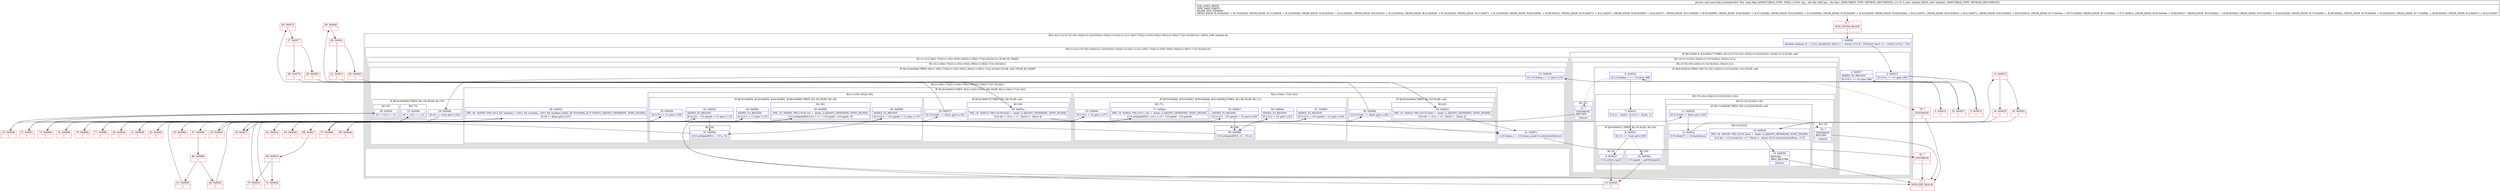 digraph "CFG formain.Map.runSeek(Ldm\/Npc;Z)V" {
subgraph cluster_Region_1770312012 {
label = "R(2:1|(2:(1:(2:(3:7|(1:9)(1:20)|(2:(3:12|15|16)|(1:19)))|(1:21)))|(1:(1:(3:(1:26)(1:75)|(2:(1:33)(1:50)|(1:39))(2:(1:56)(1:71)|(1:62))|41))))) | DECL_VAR: boolean bb\l";
node [shape=record,color=blue];
Node_1 [shape=record,label="{1\:\ 0x0000|lboolean boolean r0 = r10.b_checklshort short r1 = (short) (r10.ix * 20)lshort short r2 = (short) (r10.iy * 20)l}"];
subgraph cluster_Region_563761754 {
label = "R(2:(1:(2:(3:7|(1:9)(1:20)|(2:(3:12|15|16)|(1:19)))|(1:21)))|(1:(1:(3:(1:26)(1:75)|(2:(1:33)(1:50)|(1:39))(2:(1:56)(1:71)|(1:62))|41))))";
node [shape=record,color=blue];
subgraph cluster_IfRegion_693975284 {
label = "IF [B:2:0x0013, B:4:0x0017] THEN: R(1:(2:(3:7|(1:9)(1:20)|(2:(3:12|15|16)|(1:19)))|(1:21))) ELSE: null";
node [shape=record,color=blue];
Node_2 [shape=record,label="{2\:\ 0x0013|lif (r10.x == r1) goto L84l}"];
Node_4 [shape=record,label="{4\:\ 0x0017|ADDED_TO_REGION\l|lif (r10.y == r2) goto L86l}"];
subgraph cluster_Region_1587783858 {
label = "R(1:(2:(3:7|(1:9)(1:20)|(2:(3:12|15|16)|(1:19)))|(1:21)))";
node [shape=record,color=blue];
subgraph cluster_Region_2041013033 {
label = "R(2:(3:7|(1:9)(1:20)|(2:(3:12|15|16)|(1:19)))|(1:21))";
node [shape=record,color=blue];
subgraph cluster_IfRegion_1485301796 {
label = "IF [B:6:0x001b] THEN: R(3:7|(1:9)(1:20)|(2:(3:12|15|16)|(1:19))) ELSE: null";
node [shape=record,color=blue];
Node_6 [shape=record,label="{6\:\ 0x001b|lif (r10.frame_c == (\-1)) goto L88l}"];
subgraph cluster_Region_737966572 {
label = "R(3:7|(1:9)(1:20)|(2:(3:12|15|16)|(1:19)))";
node [shape=record,color=blue];
Node_7 [shape=record,label="{7\:\ 0x001d|lr10.iy = (byte) \-1lr10.ix = (byte) \-1l}"];
subgraph cluster_IfRegion_1759097369 {
label = "IF [B:8:0x0021] THEN: R(1:9) ELSE: R(1:20)";
node [shape=record,color=blue];
Node_8 [shape=record,label="{8\:\ 0x0021|lif (r11 == true) goto L90l}"];
subgraph cluster_Region_715467264 {
label = "R(1:9)";
node [shape=record,color=blue];
Node_9 [shape=record,label="{9\:\ 0x0023|lr10.setIxIy_npc()l}"];
}
subgraph cluster_Region_1300509112 {
label = "R(1:20)";
node [shape=record,color=blue];
Node_20 [shape=record,label="{20\:\ 0x003e|lr10.speed = getMySpeed()l}"];
}
}
subgraph cluster_Region_100602621 {
label = "R(2:(3:12|15|16)|(1:19))";
node [shape=record,color=blue];
subgraph cluster_IfRegion_538124577 {
label = "IF [B:11:0x0028] THEN: R(3:12|15|16) ELSE: null";
node [shape=record,color=blue];
Node_11 [shape=record,label="{11\:\ 0x0028|lif (r10.bdir != false) goto L93l}"];
subgraph cluster_Region_593881609 {
label = "R(3:12|15|16)";
node [shape=record,color=blue];
Node_12 [shape=record,label="{12\:\ 0x002a|lr10.other[7] = r10.lastActionl}"];
Node_15 [shape=record,label="{15\:\ 0x0036|PHI: r3l  0x0036: PHI (r3v52 byte) =  binds: [] A[DONT_GENERATE, DONT_INLINE]\l|lr10.dir = r10.lastAction \< 0 ? (byte) 4 : (byte) 3lr10.setLastAction(false, 127)l}"];
Node_16 [shape=record,label="{16\:\ 0x003d|RETURN\lORIG_RETURN\l|lreturnl}"];
}
}
subgraph cluster_Region_1325405740 {
label = "R(1:19)";
node [shape=record,color=blue];
Node_19 [shape=record,label="{19\:\ ?|SYNTHETIC\lRETURN\l|lreturnl}"];
}
}
}
}
subgraph cluster_Region_848661963 {
label = "R(1:21)";
node [shape=record,color=blue];
Node_21 [shape=record,label="{21\:\ ?|SYNTHETIC\lRETURN\l|lreturnl}"];
}
}
}
}
subgraph cluster_Region_196520081 {
label = "R(1:(1:(3:(1:26)(1:75)|(2:(1:33)(1:50)|(1:39))(2:(1:56)(1:71)|(1:62))|41))) | ELSE_IF_CHAIN\l";
node [shape=record,color=blue];
subgraph cluster_Region_126824012 {
label = "R(1:(3:(1:26)(1:75)|(2:(1:33)(1:50)|(1:39))(2:(1:56)(1:71)|(1:62))|41))";
node [shape=record,color=blue];
subgraph cluster_IfRegion_1215429095 {
label = "IF [B:23:0x0049] THEN: R(3:(1:26)(1:75)|(2:(1:33)(1:50)|(1:39))(2:(1:56)(1:71)|(1:62))|41) ELSE: null | ELSE_IF_CHAIN\l";
node [shape=record,color=blue];
Node_23 [shape=record,label="{23\:\ 0x0049|lif (r10.frame_c \< 1) goto L102l}"];
subgraph cluster_Region_1452592887 {
label = "R(3:(1:26)(1:75)|(2:(1:33)(1:50)|(1:39))(2:(1:56)(1:71)|(1:62))|41)";
node [shape=record,color=blue];
subgraph cluster_IfRegion_925759529 {
label = "IF [B:24:0x004b] THEN: R(1:26) ELSE: R(1:75)";
node [shape=record,color=blue];
Node_24 [shape=record,label="{24\:\ 0x004b|lif (r0 == true) goto L103l}"];
subgraph cluster_Region_1977065155 {
label = "R(1:26)";
node [shape=record,color=blue];
Node_26 [shape=record,label="{26\:\ 0x004f|lr0 = r10.x != r1l}"];
}
subgraph cluster_Region_1626452372 {
label = "R(1:75)";
node [shape=record,color=blue];
Node_75 [shape=record,label="{75\:\ 0x0088|lr0 = r10.y == r2l}"];
}
}
subgraph cluster_IfRegion_1750599316 {
label = "IF [B:28:0x0052] THEN: R(2:(1:33)(1:50)|(1:39)) ELSE: R(2:(1:56)(1:71)|(1:62))";
node [shape=record,color=blue];
Node_28 [shape=record,label="{28\:\ 0x0052|PHI: r0l  0x0052: PHI (r0v3 'bb' boolean) = (r0v2 'bb' boolean), (r0v5 'bb' boolean) binds: [B:76:0x008a, B:27:0x0051] A[DONT_GENERATE, DONT_INLINE]\l|lif (r0 != false) goto L107l}"];
subgraph cluster_Region_375105693 {
label = "R(2:(1:33)(1:50)|(1:39))";
node [shape=record,color=blue];
subgraph cluster_IfRegion_982925188 {
label = "IF [B:30:0x0056, B:32:0x005d, B:44:0x0061, B:46:0x0068] THEN: R(1:33) ELSE: R(1:50)";
node [shape=record,color=blue];
Node_30 [shape=record,label="{30\:\ 0x0056|lif (r10.x \> r1) goto L109l}"];
Node_32 [shape=record,label="{32\:\ 0x005d|ADDED_TO_REGION\l|lif ((r10.x \- r10.speed) \< r1) goto L115l}"];
Node_44 [shape=record,label="{44\:\ 0x0061|ADDED_TO_REGION\l|lif (r10.x \< r1) goto L113l}"];
Node_46 [shape=record,label="{46\:\ 0x0068|ADDED_TO_REGION\l|lif ((r10.x + r10.speed) \> r1) goto L115l}"];
subgraph cluster_Region_1646425167 {
label = "R(1:33)";
node [shape=record,color=blue];
Node_33 [shape=record,label="{33\:\ 0x006a|lr10.setSpeedXY(r1 \- r10.x, 0)l}"];
}
subgraph cluster_Region_586705511 {
label = "R(1:50)";
node [shape=record,color=blue];
Node_50 [shape=record,label="{50\:\ 0x0095|PHI: r3l  0x0095: PHI (r3v30 int) =  binds: [] A[DONT_GENERATE, DONT_INLINE]\l|lr10.setSpeedXY(r10.x \> r1 ? \-r10.speed : r10.speed, 0)l}"];
}
}
subgraph cluster_IfRegion_1369625968 {
label = "IF [B:35:0x0073] THEN: R(1:39) ELSE: null";
node [shape=record,color=blue];
Node_35 [shape=record,label="{35\:\ 0x0073|lif (r10.bdir == false) goto L118l}"];
subgraph cluster_Region_1804654973 {
label = "R(1:39)";
node [shape=record,color=blue];
Node_39 [shape=record,label="{39\:\ 0x007a|PHI: r3l  0x007a: PHI (r3v38 byte) =  binds: [] A[DONT_GENERATE, DONT_INLINE]\l|lr10.dir = r10.x \> r1 ? (byte) 3 : (byte) 4l}"];
}
}
}
subgraph cluster_Region_556878533 {
label = "R(2:(1:56)(1:71)|(1:62))";
node [shape=record,color=blue];
subgraph cluster_IfRegion_293609929 {
label = "IF [B:53:0x00a0, B:55:0x00a7, B:65:0x00ab, B:67:0x00b2] THEN: R(1:56) ELSE: R(1:71)";
node [shape=record,color=blue];
Node_53 [shape=record,label="{53\:\ 0x00a0|lif (r10.y \> r2) goto L137l}"];
Node_55 [shape=record,label="{55\:\ 0x00a7|ADDED_TO_REGION\l|lif ((r10.y \- r10.speed) \< r2) goto L143l}"];
Node_65 [shape=record,label="{65\:\ 0x00ab|ADDED_TO_REGION\l|lif (r10.y \< r2) goto L141l}"];
Node_67 [shape=record,label="{67\:\ 0x00b2|ADDED_TO_REGION\l|lif ((r10.y + r10.speed) \> r2) goto L143l}"];
subgraph cluster_Region_1883953868 {
label = "R(1:56)";
node [shape=record,color=blue];
Node_56 [shape=record,label="{56\:\ 0x00b4|lr10.setSpeedXY(0, r2 \- r10.y)l}"];
}
subgraph cluster_Region_494714505 {
label = "R(1:71)";
node [shape=record,color=blue];
Node_71 [shape=record,label="{71\:\ 0x00ce|PHI: r3l  0x00ce: PHI (r3v11 int) =  binds: [] A[DONT_GENERATE, DONT_INLINE]\l|lr10.setSpeedXY(0, r10.y \> r2 ? \-r10.speed : r10.speed)l}"];
}
}
subgraph cluster_IfRegion_158696657 {
label = "IF [B:58:0x00bd] THEN: R(1:62) ELSE: null";
node [shape=record,color=blue];
Node_58 [shape=record,label="{58\:\ 0x00bd|lif (r10.bdir == false) goto L146l}"];
subgraph cluster_Region_1886179747 {
label = "R(1:62)";
node [shape=record,color=blue];
Node_62 [shape=record,label="{62\:\ 0x00c4|PHI: r3l  0x00c4: PHI (r3v19 byte) =  binds: [] A[DONT_GENERATE, DONT_INLINE]\l|lr10.dir = r10.y \> r2 ? (byte) 1 : (byte) 2l}"];
}
}
}
}
Node_41 [shape=record,label="{41\:\ 0x007c|lr10.frame_c = r10.frame_numlr10.setActionNo(true)l}"];
}
}
}
}
}
}
Node_0 [shape=record,color=red,label="{0\:\ ?|MTH_ENTER_BLOCK\l|l}"];
Node_3 [shape=record,color=red,label="{3\:\ 0x0015|l}"];
Node_5 [shape=record,color=red,label="{5\:\ 0x0019|l}"];
Node_10 [shape=record,color=red,label="{10\:\ 0x0026|l}"];
Node_13 [shape=record,color=red,label="{13\:\ 0x0033|l}"];
Node_14 [shape=record,color=red,label="{14\:\ 0x0035|l}"];
Node_17 [shape=record,color=red,label="{17\:\ ?|MTH_EXIT_BLOCK\l|l}"];
Node_18 [shape=record,color=red,label="{18\:\ 0x0045|l}"];
Node_22 [shape=record,color=red,label="{22\:\ 0x0047|l}"];
Node_25 [shape=record,color=red,label="{25\:\ 0x004d|l}"];
Node_27 [shape=record,color=red,label="{27\:\ 0x0051|l}"];
Node_29 [shape=record,color=red,label="{29\:\ 0x0054|l}"];
Node_31 [shape=record,color=red,label="{31\:\ 0x0058|l}"];
Node_34 [shape=record,color=red,label="{34\:\ 0x0071|l}"];
Node_36 [shape=record,color=red,label="{36\:\ 0x0075|l}"];
Node_37 [shape=record,color=red,label="{37\:\ 0x0077|l}"];
Node_38 [shape=record,color=red,label="{38\:\ 0x0079|l}"];
Node_40 [shape=record,color=red,label="{40\:\ 0x009c|l}"];
Node_42 [shape=record,color=red,label="{42\:\ ?|SYNTHETIC\l|l}"];
Node_43 [shape=record,color=red,label="{43\:\ 0x005f|l}"];
Node_45 [shape=record,color=red,label="{45\:\ 0x0063|l}"];
Node_47 [shape=record,color=red,label="{47\:\ 0x008e|l}"];
Node_48 [shape=record,color=red,label="{48\:\ 0x0090|l}"];
Node_49 [shape=record,color=red,label="{49\:\ 0x0092|l}"];
Node_51 [shape=record,color=red,label="{51\:\ 0x0099|l}"];
Node_52 [shape=record,color=red,label="{52\:\ 0x009e|l}"];
Node_54 [shape=record,color=red,label="{54\:\ 0x00a2|l}"];
Node_57 [shape=record,color=red,label="{57\:\ 0x00bb|l}"];
Node_59 [shape=record,color=red,label="{59\:\ 0x00bf|l}"];
Node_60 [shape=record,color=red,label="{60\:\ 0x00c1|l}"];
Node_61 [shape=record,color=red,label="{61\:\ 0x00c3|l}"];
Node_63 [shape=record,color=red,label="{63\:\ 0x00d5|l}"];
Node_64 [shape=record,color=red,label="{64\:\ 0x00a9|l}"];
Node_66 [shape=record,color=red,label="{66\:\ 0x00ad|l}"];
Node_68 [shape=record,color=red,label="{68\:\ 0x00c7|l}"];
Node_69 [shape=record,color=red,label="{69\:\ 0x00c9|l}"];
Node_70 [shape=record,color=red,label="{70\:\ 0x00cb|l}"];
Node_72 [shape=record,color=red,label="{72\:\ 0x00d2|l}"];
Node_73 [shape=record,color=red,label="{73\:\ 0x0084|l}"];
Node_74 [shape=record,color=red,label="{74\:\ 0x0086|l}"];
Node_76 [shape=record,color=red,label="{76\:\ 0x008a|l}"];
Node_77 [shape=record,color=red,label="{77\:\ 0x008c|l}"];
Node_78 [shape=record,color=red,label="{78\:\ ?|SYNTHETIC\l|l}"];
MethodNode[shape=record,label="{private void main.Map.runSeek((r9v0 'this' main.Map A[IMMUTABLE_TYPE, THIS]), (r10v0 'npc_' dm.Npc A[D('npc_' dm.Npc), IMMUTABLE_TYPE, METHOD_ARGUMENT]), (r11v0 'b_who' boolean A[D('b_who' boolean), IMMUTABLE_TYPE, METHOD_ARGUMENT]))  | USE_LINES_HINTS\lTYPE_VARS: EMPTY\lINLINE_NOT_NEEDED\lCROSS_EDGE: B:18:0x0045 \-\> B:15:0x0036, CROSS_EDGE: B:11:0x0028 \-\> B:16:0x003d, CROSS_EDGE: B:20:0x003e \-\> B:10:0x0026, CROSS_EDGE: B:6:0x001b \-\> B:16:0x003d, CROSS_EDGE: B:23:0x0049 \-\> B:16:0x003d, CROSS_EDGE: B:41:0x007c \-\> B:16:0x003d, CROSS_EDGE: B:40:0x009c \-\> B:39:0x007a, CROSS_EDGE: B:35:0x0073 \-\> B:41:0x007c, CROSS_EDGE: B:50:0x0095 \-\> B:34:0x0071, CROSS_EDGE: B:51:0x0099 \-\> B:50:0x0095, CROSS_EDGE: B:44:0x0061 \-\> B:47:0x008e, CROSS_EDGE: B:32:0x005d \-\> B:33:0x006a, CROSS_EDGE: B:30:0x0056 \-\> B:43:0x005f, CROSS_EDGE: B:58:0x00bd \-\> B:41:0x007c, CROSS_EDGE: B:62:0x00c4 \-\> B:41:0x007c, CROSS_EDGE: B:63:0x00d5 \-\> B:62:0x00c4, CROSS_EDGE: B:71:0x00ce \-\> B:57:0x00bb, CROSS_EDGE: B:72:0x00d2 \-\> B:71:0x00ce, CROSS_EDGE: B:65:0x00ab \-\> B:68:0x00c7, CROSS_EDGE: B:55:0x00a7 \-\> B:56:0x00b4, CROSS_EDGE: B:53:0x00a0 \-\> B:64:0x00a9, CROSS_EDGE: B:73:0x0084 \-\> B:28:0x0052, CROSS_EDGE: B:76:0x008a \-\> B:28:0x0052, CROSS_EDGE: B:77:0x008c \-\> B:28:0x0052, CROSS_EDGE: B:2:0x0013 \-\> B:22:0x0047\l}"];
MethodNode -> Node_0;
Node_1 -> Node_2;
Node_2 -> Node_3;
Node_2 -> Node_22[style=dashed];
Node_4 -> Node_5;
Node_4 -> Node_22[style=dashed];
Node_6 -> Node_7;
Node_6 -> Node_21[style=dashed];
Node_7 -> Node_8;
Node_8 -> Node_9;
Node_8 -> Node_20[style=dashed];
Node_9 -> Node_10;
Node_20 -> Node_10;
Node_11 -> Node_12;
Node_11 -> Node_19[style=dashed];
Node_12 -> Node_13;
Node_15 -> Node_16;
Node_16 -> Node_17;
Node_19 -> Node_17;
Node_21 -> Node_17;
Node_23 -> Node_24;
Node_23 -> Node_78[style=dashed];
Node_24 -> Node_25;
Node_24 -> Node_74[style=dashed];
Node_26 -> Node_27;
Node_26 -> Node_73;
Node_75 -> Node_76;
Node_75 -> Node_77;
Node_28 -> Node_29;
Node_28 -> Node_52[style=dashed];
Node_30 -> Node_31;
Node_30 -> Node_43[style=dashed];
Node_32 -> Node_43[style=dashed];
Node_32 -> Node_33;
Node_44 -> Node_45;
Node_44 -> Node_47[style=dashed];
Node_46 -> Node_33;
Node_46 -> Node_47[style=dashed];
Node_33 -> Node_34;
Node_50 -> Node_34;
Node_35 -> Node_36;
Node_35 -> Node_41[style=dashed];
Node_39 -> Node_41;
Node_53 -> Node_54;
Node_53 -> Node_64[style=dashed];
Node_55 -> Node_64[style=dashed];
Node_55 -> Node_56;
Node_65 -> Node_66;
Node_65 -> Node_68[style=dashed];
Node_67 -> Node_56;
Node_67 -> Node_68[style=dashed];
Node_56 -> Node_57;
Node_71 -> Node_57;
Node_58 -> Node_41[style=dashed];
Node_58 -> Node_59;
Node_62 -> Node_41;
Node_41 -> Node_42;
Node_0 -> Node_1;
Node_3 -> Node_4;
Node_5 -> Node_6;
Node_10 -> Node_11;
Node_13 -> Node_14;
Node_13 -> Node_18;
Node_14 -> Node_15;
Node_18 -> Node_15;
Node_22 -> Node_23;
Node_25 -> Node_26;
Node_27 -> Node_28;
Node_29 -> Node_30;
Node_31 -> Node_32;
Node_34 -> Node_35;
Node_36 -> Node_37;
Node_37 -> Node_38;
Node_37 -> Node_40;
Node_38 -> Node_39;
Node_40 -> Node_39;
Node_42 -> Node_17;
Node_43 -> Node_44;
Node_45 -> Node_46;
Node_47 -> Node_48;
Node_48 -> Node_49;
Node_48 -> Node_51;
Node_49 -> Node_50;
Node_51 -> Node_50;
Node_52 -> Node_53;
Node_54 -> Node_55;
Node_57 -> Node_58;
Node_59 -> Node_60;
Node_60 -> Node_61;
Node_60 -> Node_63;
Node_61 -> Node_62;
Node_63 -> Node_62;
Node_64 -> Node_65;
Node_66 -> Node_67;
Node_68 -> Node_69;
Node_69 -> Node_70;
Node_69 -> Node_72;
Node_70 -> Node_71;
Node_72 -> Node_71;
Node_73 -> Node_28;
Node_74 -> Node_75;
Node_76 -> Node_28;
Node_77 -> Node_28;
Node_78 -> Node_17;
}

